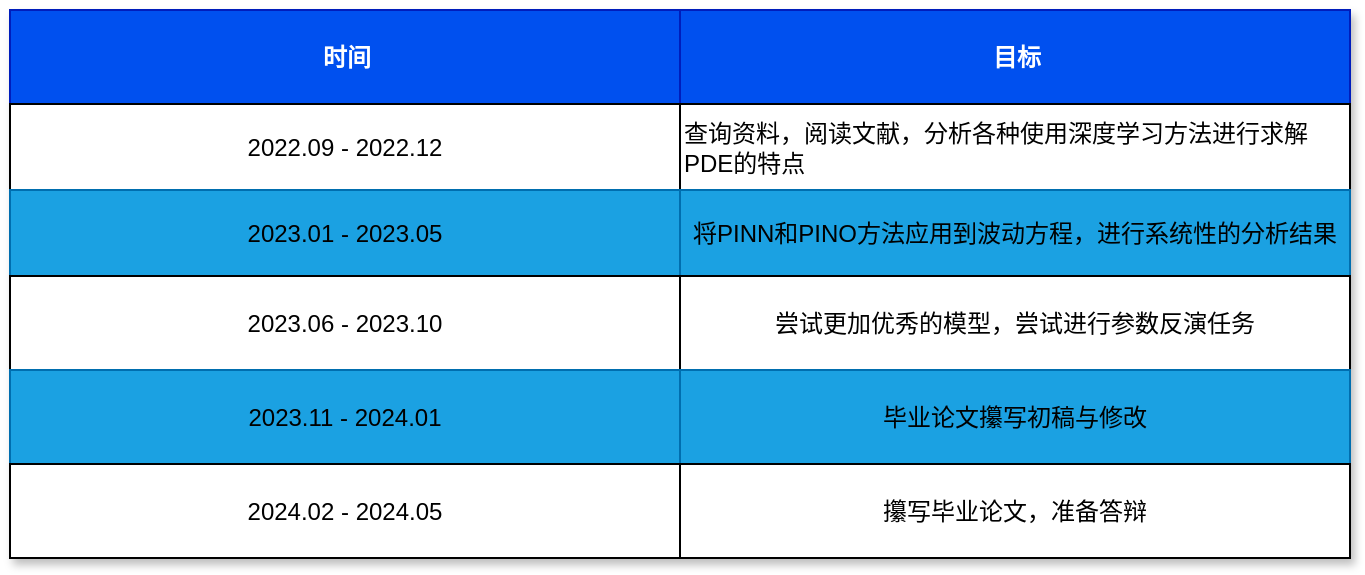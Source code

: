 <mxfile version="20.7.4" type="github">
  <diagram id="8xKTFgsz9ASv7NmFFCGb" name="第 1 页">
    <mxGraphModel dx="910" dy="483" grid="1" gridSize="10" guides="1" tooltips="1" connect="1" arrows="1" fold="1" page="1" pageScale="1" pageWidth="827" pageHeight="1169" math="0" shadow="0">
      <root>
        <mxCell id="0" />
        <mxCell id="1" parent="0" />
        <mxCell id="IhUSkI2p2Cw3HW6k8Wog-1" value="Assets" style="childLayout=tableLayout;recursiveResize=0;shadow=1;fontColor=#000000;" vertex="1" parent="1">
          <mxGeometry x="210" y="180" width="670" height="274" as="geometry" />
        </mxCell>
        <mxCell id="IhUSkI2p2Cw3HW6k8Wog-2" style="shape=tableRow;horizontal=0;startSize=0;swimlaneHead=0;swimlaneBody=0;top=0;left=0;bottom=0;right=0;dropTarget=0;collapsible=0;recursiveResize=0;expand=0;fontStyle=0;strokeColor=#001DBC;fillColor=#0050ef;fontColor=#ffffff;" vertex="1" parent="IhUSkI2p2Cw3HW6k8Wog-1">
          <mxGeometry width="670" height="47" as="geometry" />
        </mxCell>
        <mxCell id="IhUSkI2p2Cw3HW6k8Wog-3" value="时间" style="connectable=0;recursiveResize=0;strokeColor=#001DBC;fillColor=#0050ef;align=center;fontStyle=1;fontColor=#ffffff;html=1;" vertex="1" parent="IhUSkI2p2Cw3HW6k8Wog-2">
          <mxGeometry width="335" height="47" as="geometry">
            <mxRectangle width="335" height="47" as="alternateBounds" />
          </mxGeometry>
        </mxCell>
        <mxCell id="IhUSkI2p2Cw3HW6k8Wog-4" value="目标" style="connectable=0;recursiveResize=0;strokeColor=#001DBC;fillColor=#0050ef;align=center;fontStyle=1;fontColor=#ffffff;html=1;" vertex="1" parent="IhUSkI2p2Cw3HW6k8Wog-2">
          <mxGeometry x="335" width="335" height="47" as="geometry">
            <mxRectangle width="335" height="47" as="alternateBounds" />
          </mxGeometry>
        </mxCell>
        <mxCell id="IhUSkI2p2Cw3HW6k8Wog-6" value="" style="shape=tableRow;horizontal=0;startSize=0;swimlaneHead=0;swimlaneBody=0;top=0;left=0;bottom=0;right=0;dropTarget=0;collapsible=0;recursiveResize=0;expand=0;fontStyle=0;strokeColor=inherit;fillColor=#ffffff;align=left;" vertex="1" parent="IhUSkI2p2Cw3HW6k8Wog-1">
          <mxGeometry y="47" width="670" height="43" as="geometry" />
        </mxCell>
        <mxCell id="IhUSkI2p2Cw3HW6k8Wog-7" value="2022.09 - 2022.12" style="connectable=0;recursiveResize=0;strokeColor=inherit;fillColor=inherit;align=center;whiteSpace=wrap;html=1;" vertex="1" parent="IhUSkI2p2Cw3HW6k8Wog-6">
          <mxGeometry width="335" height="43" as="geometry">
            <mxRectangle width="335" height="43" as="alternateBounds" />
          </mxGeometry>
        </mxCell>
        <mxCell id="IhUSkI2p2Cw3HW6k8Wog-8" value="查询资料，阅读文献，分析各种使用深度学习方法进行求解PDE的特点" style="connectable=0;recursiveResize=0;strokeColor=inherit;fillColor=inherit;align=left;whiteSpace=wrap;html=1;" vertex="1" parent="IhUSkI2p2Cw3HW6k8Wog-6">
          <mxGeometry x="335" width="335" height="43" as="geometry">
            <mxRectangle width="335" height="43" as="alternateBounds" />
          </mxGeometry>
        </mxCell>
        <mxCell id="IhUSkI2p2Cw3HW6k8Wog-10" value="" style="shape=tableRow;horizontal=0;startSize=0;swimlaneHead=0;swimlaneBody=0;top=0;left=0;bottom=0;right=0;dropTarget=0;collapsible=0;recursiveResize=0;expand=0;fontStyle=1;strokeColor=#3700CC;fillColor=#6a00ff;fontColor=#ffffff;" vertex="1" parent="IhUSkI2p2Cw3HW6k8Wog-1">
          <mxGeometry y="90" width="670" height="43" as="geometry" />
        </mxCell>
        <mxCell id="IhUSkI2p2Cw3HW6k8Wog-11" value="2023.01 - 2023.05" style="connectable=0;recursiveResize=0;strokeColor=#006EAF;fillColor=#1ba1e2;whiteSpace=wrap;html=1;fontColor=#000000;" vertex="1" parent="IhUSkI2p2Cw3HW6k8Wog-10">
          <mxGeometry width="335" height="43" as="geometry">
            <mxRectangle width="335" height="43" as="alternateBounds" />
          </mxGeometry>
        </mxCell>
        <mxCell id="IhUSkI2p2Cw3HW6k8Wog-12" value="将PINN和PINO方法应用到波动方程，进行系统性的分析结果" style="connectable=0;recursiveResize=0;strokeColor=#006EAF;fillColor=#1ba1e2;whiteSpace=wrap;html=1;fontColor=#000000;" vertex="1" parent="IhUSkI2p2Cw3HW6k8Wog-10">
          <mxGeometry x="335" width="335" height="43" as="geometry">
            <mxRectangle width="335" height="43" as="alternateBounds" />
          </mxGeometry>
        </mxCell>
        <mxCell id="IhUSkI2p2Cw3HW6k8Wog-14" value="" style="shape=tableRow;horizontal=0;startSize=0;swimlaneHead=0;swimlaneBody=0;top=0;left=0;bottom=0;right=0;dropTarget=0;collapsible=0;recursiveResize=0;expand=0;fontStyle=0;strokeColor=inherit;fillColor=#ffffff;" vertex="1" parent="IhUSkI2p2Cw3HW6k8Wog-1">
          <mxGeometry y="133" width="670" height="47" as="geometry" />
        </mxCell>
        <mxCell id="IhUSkI2p2Cw3HW6k8Wog-15" value="2023.06 - 2023.10" style="connectable=0;recursiveResize=0;strokeColor=inherit;fillColor=inherit;fontStyle=0;align=center;whiteSpace=wrap;html=1;" vertex="1" parent="IhUSkI2p2Cw3HW6k8Wog-14">
          <mxGeometry width="335" height="47" as="geometry">
            <mxRectangle width="335" height="47" as="alternateBounds" />
          </mxGeometry>
        </mxCell>
        <mxCell id="IhUSkI2p2Cw3HW6k8Wog-16" value="尝试更加优秀的模型，尝试进行参数反演任务" style="connectable=0;recursiveResize=0;strokeColor=inherit;fillColor=inherit;fontStyle=0;align=center;whiteSpace=wrap;html=1;" vertex="1" parent="IhUSkI2p2Cw3HW6k8Wog-14">
          <mxGeometry x="335" width="335" height="47" as="geometry">
            <mxRectangle width="335" height="47" as="alternateBounds" />
          </mxGeometry>
        </mxCell>
        <mxCell id="IhUSkI2p2Cw3HW6k8Wog-35" style="shape=tableRow;horizontal=0;startSize=0;swimlaneHead=0;swimlaneBody=0;top=0;left=0;bottom=0;right=0;dropTarget=0;collapsible=0;recursiveResize=0;expand=0;fontStyle=0;strokeColor=#006EAF;fillColor=#1ba1e2;fontColor=#ffffff;" vertex="1" parent="IhUSkI2p2Cw3HW6k8Wog-1">
          <mxGeometry y="180" width="670" height="47" as="geometry" />
        </mxCell>
        <mxCell id="IhUSkI2p2Cw3HW6k8Wog-36" value="2023.11 - 2024.01" style="connectable=0;recursiveResize=0;fontStyle=0;align=center;whiteSpace=wrap;html=1;fillColor=#1ba1e2;fontColor=#000000;strokeColor=#006EAF;" vertex="1" parent="IhUSkI2p2Cw3HW6k8Wog-35">
          <mxGeometry width="335" height="47" as="geometry">
            <mxRectangle width="335" height="47" as="alternateBounds" />
          </mxGeometry>
        </mxCell>
        <mxCell id="IhUSkI2p2Cw3HW6k8Wog-37" value="毕业论文攥写初稿与修改" style="connectable=0;recursiveResize=0;strokeColor=inherit;fillColor=inherit;fontStyle=0;align=center;whiteSpace=wrap;html=1;" vertex="1" parent="IhUSkI2p2Cw3HW6k8Wog-35">
          <mxGeometry x="335" width="335" height="47" as="geometry">
            <mxRectangle width="335" height="47" as="alternateBounds" />
          </mxGeometry>
        </mxCell>
        <mxCell id="IhUSkI2p2Cw3HW6k8Wog-38" style="shape=tableRow;horizontal=0;startSize=0;swimlaneHead=0;swimlaneBody=0;top=0;left=0;bottom=0;right=0;dropTarget=0;collapsible=0;recursiveResize=0;expand=0;fontStyle=0;strokeColor=#006EAF;fillColor=#1ba1e2;fontColor=#ffffff;" vertex="1" parent="IhUSkI2p2Cw3HW6k8Wog-1">
          <mxGeometry y="227" width="670" height="47" as="geometry" />
        </mxCell>
        <mxCell id="IhUSkI2p2Cw3HW6k8Wog-39" value="2024.02 - 2024.05" style="connectable=0;recursiveResize=0;fontStyle=0;align=center;whiteSpace=wrap;html=1;" vertex="1" parent="IhUSkI2p2Cw3HW6k8Wog-38">
          <mxGeometry width="335" height="47" as="geometry">
            <mxRectangle width="335" height="47" as="alternateBounds" />
          </mxGeometry>
        </mxCell>
        <mxCell id="IhUSkI2p2Cw3HW6k8Wog-40" value="攥写毕业论文，准备答辩" style="connectable=0;recursiveResize=0;fontStyle=0;align=center;whiteSpace=wrap;html=1;" vertex="1" parent="IhUSkI2p2Cw3HW6k8Wog-38">
          <mxGeometry x="335" width="335" height="47" as="geometry">
            <mxRectangle width="335" height="47" as="alternateBounds" />
          </mxGeometry>
        </mxCell>
      </root>
    </mxGraphModel>
  </diagram>
</mxfile>
